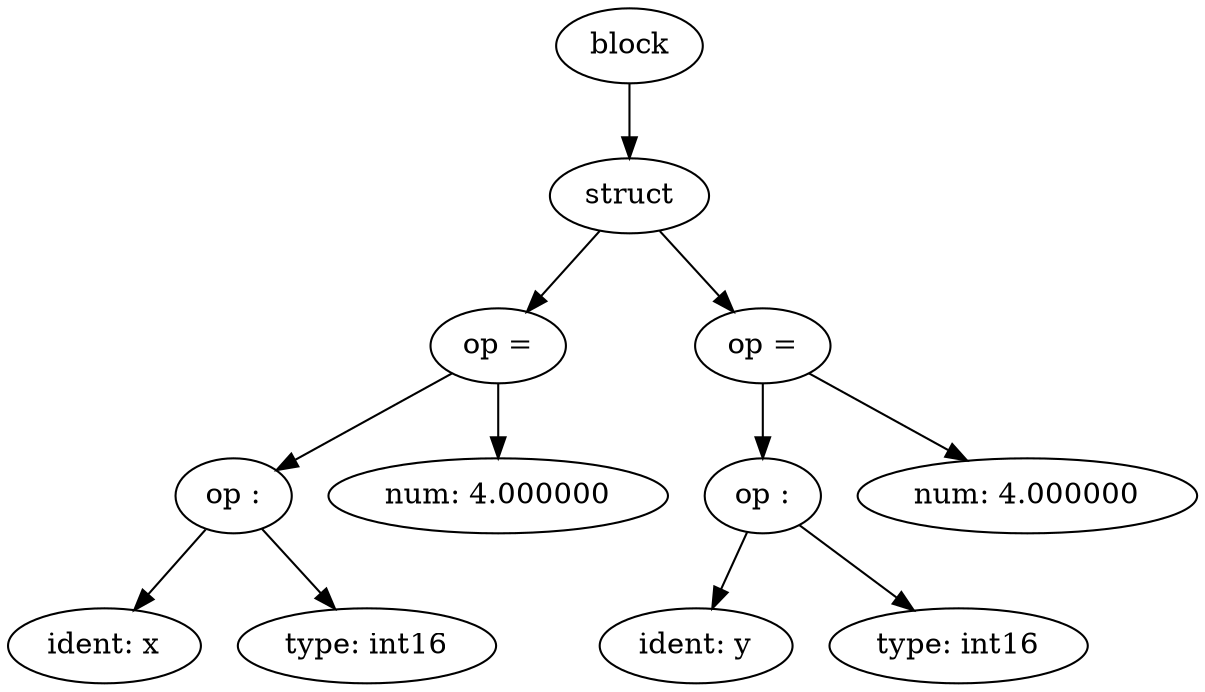 digraph G {
0[label="block"];
1[label="struct"];
2[label="ident: x"];
3[label="op :"];
4[label="type: int16"];
5[label="op ="];
6[label="num: 4.000000"];
7[label="ident: y"];
8[label="op :"];
9[label="type: int16"];
10[label="op ="];
11[label="num: 4.000000"];
0->1 ;
1->5 ;
1->10 ;
3->2 ;
3->4 ;
5->3 ;
5->6 ;
8->7 ;
8->9 ;
10->8 ;
10->11 ;
}
